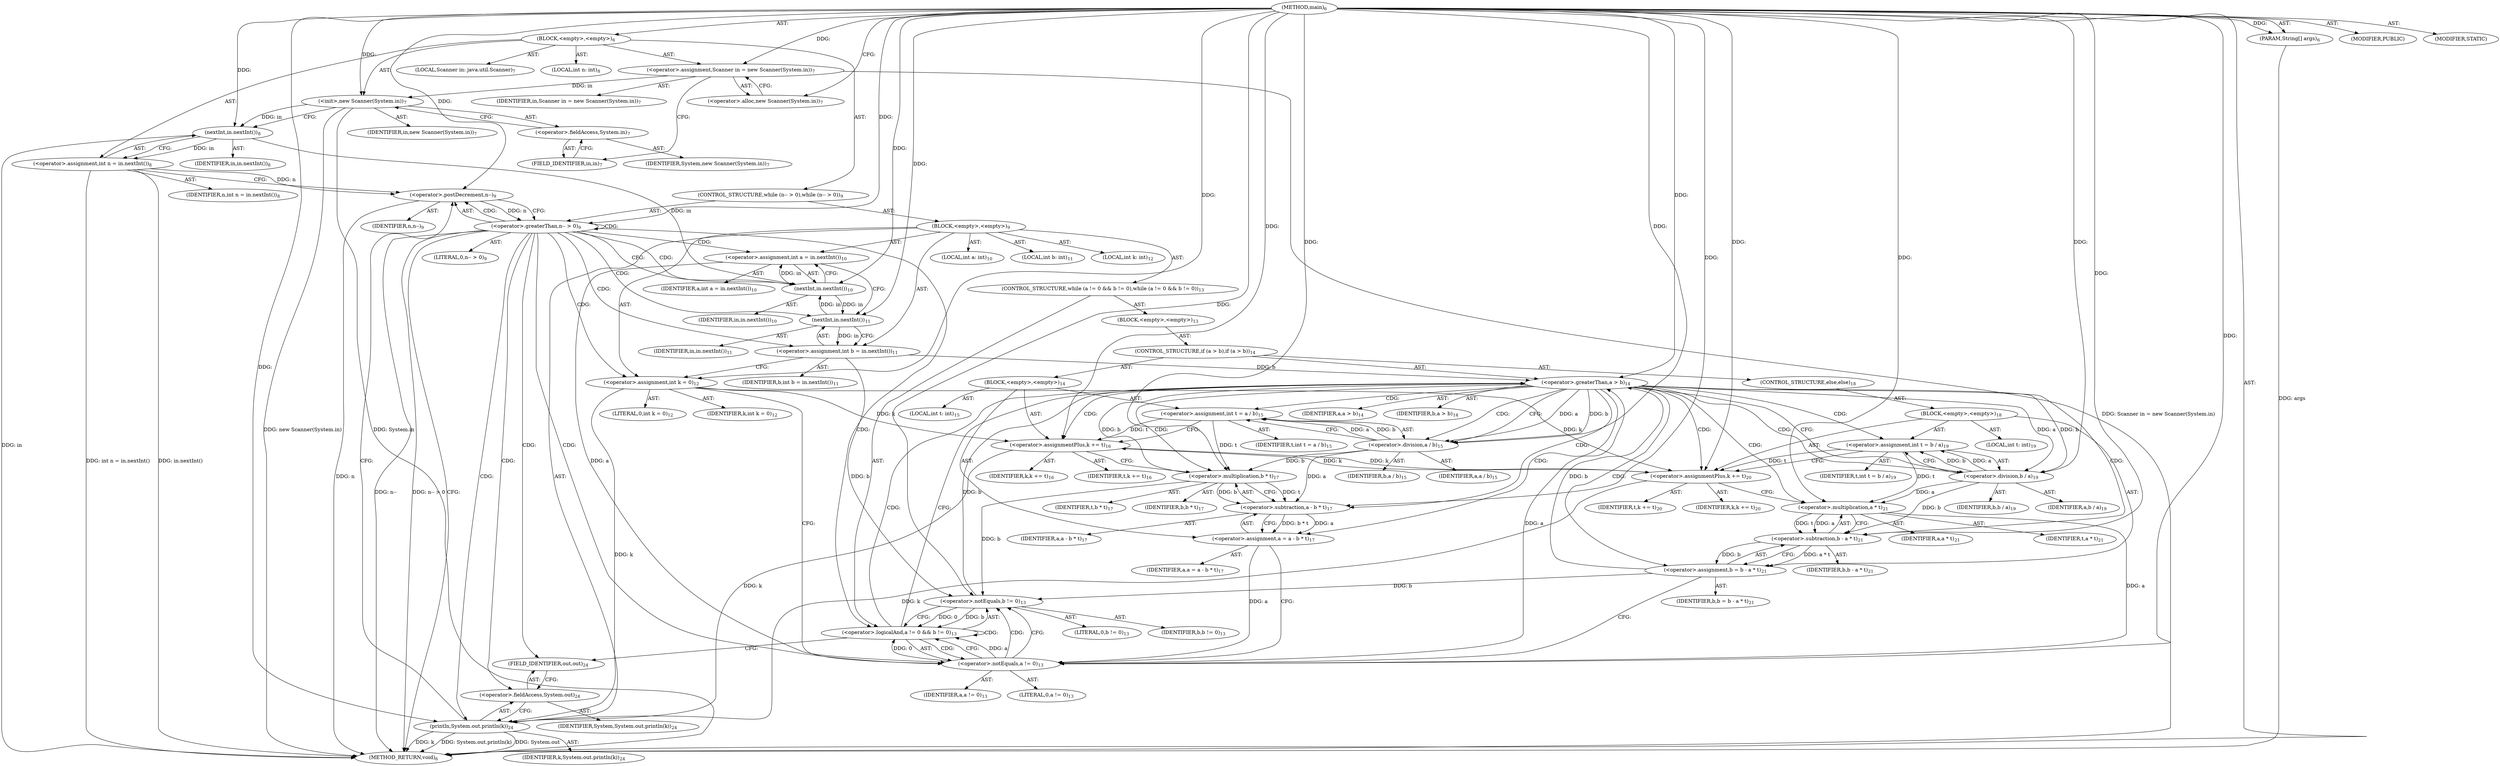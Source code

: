 digraph "main" {  
"19" [label = <(METHOD,main)<SUB>6</SUB>> ]
"20" [label = <(PARAM,String[] args)<SUB>6</SUB>> ]
"21" [label = <(BLOCK,&lt;empty&gt;,&lt;empty&gt;)<SUB>6</SUB>> ]
"4" [label = <(LOCAL,Scanner in: java.util.Scanner)<SUB>7</SUB>> ]
"22" [label = <(&lt;operator&gt;.assignment,Scanner in = new Scanner(System.in))<SUB>7</SUB>> ]
"23" [label = <(IDENTIFIER,in,Scanner in = new Scanner(System.in))<SUB>7</SUB>> ]
"24" [label = <(&lt;operator&gt;.alloc,new Scanner(System.in))<SUB>7</SUB>> ]
"25" [label = <(&lt;init&gt;,new Scanner(System.in))<SUB>7</SUB>> ]
"3" [label = <(IDENTIFIER,in,new Scanner(System.in))<SUB>7</SUB>> ]
"26" [label = <(&lt;operator&gt;.fieldAccess,System.in)<SUB>7</SUB>> ]
"27" [label = <(IDENTIFIER,System,new Scanner(System.in))<SUB>7</SUB>> ]
"28" [label = <(FIELD_IDENTIFIER,in,in)<SUB>7</SUB>> ]
"29" [label = <(LOCAL,int n: int)<SUB>8</SUB>> ]
"30" [label = <(&lt;operator&gt;.assignment,int n = in.nextInt())<SUB>8</SUB>> ]
"31" [label = <(IDENTIFIER,n,int n = in.nextInt())<SUB>8</SUB>> ]
"32" [label = <(nextInt,in.nextInt())<SUB>8</SUB>> ]
"33" [label = <(IDENTIFIER,in,in.nextInt())<SUB>8</SUB>> ]
"34" [label = <(CONTROL_STRUCTURE,while (n-- &gt; 0),while (n-- &gt; 0))<SUB>9</SUB>> ]
"35" [label = <(&lt;operator&gt;.greaterThan,n-- &gt; 0)<SUB>9</SUB>> ]
"36" [label = <(&lt;operator&gt;.postDecrement,n--)<SUB>9</SUB>> ]
"37" [label = <(IDENTIFIER,n,n--)<SUB>9</SUB>> ]
"38" [label = <(LITERAL,0,n-- &gt; 0)<SUB>9</SUB>> ]
"39" [label = <(BLOCK,&lt;empty&gt;,&lt;empty&gt;)<SUB>9</SUB>> ]
"40" [label = <(LOCAL,int a: int)<SUB>10</SUB>> ]
"41" [label = <(&lt;operator&gt;.assignment,int a = in.nextInt())<SUB>10</SUB>> ]
"42" [label = <(IDENTIFIER,a,int a = in.nextInt())<SUB>10</SUB>> ]
"43" [label = <(nextInt,in.nextInt())<SUB>10</SUB>> ]
"44" [label = <(IDENTIFIER,in,in.nextInt())<SUB>10</SUB>> ]
"45" [label = <(LOCAL,int b: int)<SUB>11</SUB>> ]
"46" [label = <(&lt;operator&gt;.assignment,int b = in.nextInt())<SUB>11</SUB>> ]
"47" [label = <(IDENTIFIER,b,int b = in.nextInt())<SUB>11</SUB>> ]
"48" [label = <(nextInt,in.nextInt())<SUB>11</SUB>> ]
"49" [label = <(IDENTIFIER,in,in.nextInt())<SUB>11</SUB>> ]
"50" [label = <(LOCAL,int k: int)<SUB>12</SUB>> ]
"51" [label = <(&lt;operator&gt;.assignment,int k = 0)<SUB>12</SUB>> ]
"52" [label = <(IDENTIFIER,k,int k = 0)<SUB>12</SUB>> ]
"53" [label = <(LITERAL,0,int k = 0)<SUB>12</SUB>> ]
"54" [label = <(CONTROL_STRUCTURE,while (a != 0 &amp;&amp; b != 0),while (a != 0 &amp;&amp; b != 0))<SUB>13</SUB>> ]
"55" [label = <(&lt;operator&gt;.logicalAnd,a != 0 &amp;&amp; b != 0)<SUB>13</SUB>> ]
"56" [label = <(&lt;operator&gt;.notEquals,a != 0)<SUB>13</SUB>> ]
"57" [label = <(IDENTIFIER,a,a != 0)<SUB>13</SUB>> ]
"58" [label = <(LITERAL,0,a != 0)<SUB>13</SUB>> ]
"59" [label = <(&lt;operator&gt;.notEquals,b != 0)<SUB>13</SUB>> ]
"60" [label = <(IDENTIFIER,b,b != 0)<SUB>13</SUB>> ]
"61" [label = <(LITERAL,0,b != 0)<SUB>13</SUB>> ]
"62" [label = <(BLOCK,&lt;empty&gt;,&lt;empty&gt;)<SUB>13</SUB>> ]
"63" [label = <(CONTROL_STRUCTURE,if (a &gt; b),if (a &gt; b))<SUB>14</SUB>> ]
"64" [label = <(&lt;operator&gt;.greaterThan,a &gt; b)<SUB>14</SUB>> ]
"65" [label = <(IDENTIFIER,a,a &gt; b)<SUB>14</SUB>> ]
"66" [label = <(IDENTIFIER,b,a &gt; b)<SUB>14</SUB>> ]
"67" [label = <(BLOCK,&lt;empty&gt;,&lt;empty&gt;)<SUB>14</SUB>> ]
"68" [label = <(LOCAL,int t: int)<SUB>15</SUB>> ]
"69" [label = <(&lt;operator&gt;.assignment,int t = a / b)<SUB>15</SUB>> ]
"70" [label = <(IDENTIFIER,t,int t = a / b)<SUB>15</SUB>> ]
"71" [label = <(&lt;operator&gt;.division,a / b)<SUB>15</SUB>> ]
"72" [label = <(IDENTIFIER,a,a / b)<SUB>15</SUB>> ]
"73" [label = <(IDENTIFIER,b,a / b)<SUB>15</SUB>> ]
"74" [label = <(&lt;operator&gt;.assignmentPlus,k += t)<SUB>16</SUB>> ]
"75" [label = <(IDENTIFIER,k,k += t)<SUB>16</SUB>> ]
"76" [label = <(IDENTIFIER,t,k += t)<SUB>16</SUB>> ]
"77" [label = <(&lt;operator&gt;.assignment,a = a - b * t)<SUB>17</SUB>> ]
"78" [label = <(IDENTIFIER,a,a = a - b * t)<SUB>17</SUB>> ]
"79" [label = <(&lt;operator&gt;.subtraction,a - b * t)<SUB>17</SUB>> ]
"80" [label = <(IDENTIFIER,a,a - b * t)<SUB>17</SUB>> ]
"81" [label = <(&lt;operator&gt;.multiplication,b * t)<SUB>17</SUB>> ]
"82" [label = <(IDENTIFIER,b,b * t)<SUB>17</SUB>> ]
"83" [label = <(IDENTIFIER,t,b * t)<SUB>17</SUB>> ]
"84" [label = <(CONTROL_STRUCTURE,else,else)<SUB>18</SUB>> ]
"85" [label = <(BLOCK,&lt;empty&gt;,&lt;empty&gt;)<SUB>18</SUB>> ]
"86" [label = <(LOCAL,int t: int)<SUB>19</SUB>> ]
"87" [label = <(&lt;operator&gt;.assignment,int t = b / a)<SUB>19</SUB>> ]
"88" [label = <(IDENTIFIER,t,int t = b / a)<SUB>19</SUB>> ]
"89" [label = <(&lt;operator&gt;.division,b / a)<SUB>19</SUB>> ]
"90" [label = <(IDENTIFIER,b,b / a)<SUB>19</SUB>> ]
"91" [label = <(IDENTIFIER,a,b / a)<SUB>19</SUB>> ]
"92" [label = <(&lt;operator&gt;.assignmentPlus,k += t)<SUB>20</SUB>> ]
"93" [label = <(IDENTIFIER,k,k += t)<SUB>20</SUB>> ]
"94" [label = <(IDENTIFIER,t,k += t)<SUB>20</SUB>> ]
"95" [label = <(&lt;operator&gt;.assignment,b = b - a * t)<SUB>21</SUB>> ]
"96" [label = <(IDENTIFIER,b,b = b - a * t)<SUB>21</SUB>> ]
"97" [label = <(&lt;operator&gt;.subtraction,b - a * t)<SUB>21</SUB>> ]
"98" [label = <(IDENTIFIER,b,b - a * t)<SUB>21</SUB>> ]
"99" [label = <(&lt;operator&gt;.multiplication,a * t)<SUB>21</SUB>> ]
"100" [label = <(IDENTIFIER,a,a * t)<SUB>21</SUB>> ]
"101" [label = <(IDENTIFIER,t,a * t)<SUB>21</SUB>> ]
"102" [label = <(println,System.out.println(k))<SUB>24</SUB>> ]
"103" [label = <(&lt;operator&gt;.fieldAccess,System.out)<SUB>24</SUB>> ]
"104" [label = <(IDENTIFIER,System,System.out.println(k))<SUB>24</SUB>> ]
"105" [label = <(FIELD_IDENTIFIER,out,out)<SUB>24</SUB>> ]
"106" [label = <(IDENTIFIER,k,System.out.println(k))<SUB>24</SUB>> ]
"107" [label = <(MODIFIER,PUBLIC)> ]
"108" [label = <(MODIFIER,STATIC)> ]
"109" [label = <(METHOD_RETURN,void)<SUB>6</SUB>> ]
  "19" -> "20"  [ label = "AST: "] 
  "19" -> "21"  [ label = "AST: "] 
  "19" -> "107"  [ label = "AST: "] 
  "19" -> "108"  [ label = "AST: "] 
  "19" -> "109"  [ label = "AST: "] 
  "21" -> "4"  [ label = "AST: "] 
  "21" -> "22"  [ label = "AST: "] 
  "21" -> "25"  [ label = "AST: "] 
  "21" -> "29"  [ label = "AST: "] 
  "21" -> "30"  [ label = "AST: "] 
  "21" -> "34"  [ label = "AST: "] 
  "22" -> "23"  [ label = "AST: "] 
  "22" -> "24"  [ label = "AST: "] 
  "25" -> "3"  [ label = "AST: "] 
  "25" -> "26"  [ label = "AST: "] 
  "26" -> "27"  [ label = "AST: "] 
  "26" -> "28"  [ label = "AST: "] 
  "30" -> "31"  [ label = "AST: "] 
  "30" -> "32"  [ label = "AST: "] 
  "32" -> "33"  [ label = "AST: "] 
  "34" -> "35"  [ label = "AST: "] 
  "34" -> "39"  [ label = "AST: "] 
  "35" -> "36"  [ label = "AST: "] 
  "35" -> "38"  [ label = "AST: "] 
  "36" -> "37"  [ label = "AST: "] 
  "39" -> "40"  [ label = "AST: "] 
  "39" -> "41"  [ label = "AST: "] 
  "39" -> "45"  [ label = "AST: "] 
  "39" -> "46"  [ label = "AST: "] 
  "39" -> "50"  [ label = "AST: "] 
  "39" -> "51"  [ label = "AST: "] 
  "39" -> "54"  [ label = "AST: "] 
  "39" -> "102"  [ label = "AST: "] 
  "41" -> "42"  [ label = "AST: "] 
  "41" -> "43"  [ label = "AST: "] 
  "43" -> "44"  [ label = "AST: "] 
  "46" -> "47"  [ label = "AST: "] 
  "46" -> "48"  [ label = "AST: "] 
  "48" -> "49"  [ label = "AST: "] 
  "51" -> "52"  [ label = "AST: "] 
  "51" -> "53"  [ label = "AST: "] 
  "54" -> "55"  [ label = "AST: "] 
  "54" -> "62"  [ label = "AST: "] 
  "55" -> "56"  [ label = "AST: "] 
  "55" -> "59"  [ label = "AST: "] 
  "56" -> "57"  [ label = "AST: "] 
  "56" -> "58"  [ label = "AST: "] 
  "59" -> "60"  [ label = "AST: "] 
  "59" -> "61"  [ label = "AST: "] 
  "62" -> "63"  [ label = "AST: "] 
  "63" -> "64"  [ label = "AST: "] 
  "63" -> "67"  [ label = "AST: "] 
  "63" -> "84"  [ label = "AST: "] 
  "64" -> "65"  [ label = "AST: "] 
  "64" -> "66"  [ label = "AST: "] 
  "67" -> "68"  [ label = "AST: "] 
  "67" -> "69"  [ label = "AST: "] 
  "67" -> "74"  [ label = "AST: "] 
  "67" -> "77"  [ label = "AST: "] 
  "69" -> "70"  [ label = "AST: "] 
  "69" -> "71"  [ label = "AST: "] 
  "71" -> "72"  [ label = "AST: "] 
  "71" -> "73"  [ label = "AST: "] 
  "74" -> "75"  [ label = "AST: "] 
  "74" -> "76"  [ label = "AST: "] 
  "77" -> "78"  [ label = "AST: "] 
  "77" -> "79"  [ label = "AST: "] 
  "79" -> "80"  [ label = "AST: "] 
  "79" -> "81"  [ label = "AST: "] 
  "81" -> "82"  [ label = "AST: "] 
  "81" -> "83"  [ label = "AST: "] 
  "84" -> "85"  [ label = "AST: "] 
  "85" -> "86"  [ label = "AST: "] 
  "85" -> "87"  [ label = "AST: "] 
  "85" -> "92"  [ label = "AST: "] 
  "85" -> "95"  [ label = "AST: "] 
  "87" -> "88"  [ label = "AST: "] 
  "87" -> "89"  [ label = "AST: "] 
  "89" -> "90"  [ label = "AST: "] 
  "89" -> "91"  [ label = "AST: "] 
  "92" -> "93"  [ label = "AST: "] 
  "92" -> "94"  [ label = "AST: "] 
  "95" -> "96"  [ label = "AST: "] 
  "95" -> "97"  [ label = "AST: "] 
  "97" -> "98"  [ label = "AST: "] 
  "97" -> "99"  [ label = "AST: "] 
  "99" -> "100"  [ label = "AST: "] 
  "99" -> "101"  [ label = "AST: "] 
  "102" -> "103"  [ label = "AST: "] 
  "102" -> "106"  [ label = "AST: "] 
  "103" -> "104"  [ label = "AST: "] 
  "103" -> "105"  [ label = "AST: "] 
  "22" -> "28"  [ label = "CFG: "] 
  "25" -> "32"  [ label = "CFG: "] 
  "30" -> "36"  [ label = "CFG: "] 
  "24" -> "22"  [ label = "CFG: "] 
  "26" -> "25"  [ label = "CFG: "] 
  "32" -> "30"  [ label = "CFG: "] 
  "35" -> "109"  [ label = "CFG: "] 
  "35" -> "43"  [ label = "CFG: "] 
  "28" -> "26"  [ label = "CFG: "] 
  "36" -> "35"  [ label = "CFG: "] 
  "41" -> "48"  [ label = "CFG: "] 
  "46" -> "51"  [ label = "CFG: "] 
  "51" -> "56"  [ label = "CFG: "] 
  "102" -> "36"  [ label = "CFG: "] 
  "43" -> "41"  [ label = "CFG: "] 
  "48" -> "46"  [ label = "CFG: "] 
  "55" -> "64"  [ label = "CFG: "] 
  "55" -> "105"  [ label = "CFG: "] 
  "103" -> "102"  [ label = "CFG: "] 
  "56" -> "55"  [ label = "CFG: "] 
  "56" -> "59"  [ label = "CFG: "] 
  "59" -> "55"  [ label = "CFG: "] 
  "105" -> "103"  [ label = "CFG: "] 
  "64" -> "71"  [ label = "CFG: "] 
  "64" -> "89"  [ label = "CFG: "] 
  "69" -> "74"  [ label = "CFG: "] 
  "74" -> "81"  [ label = "CFG: "] 
  "77" -> "56"  [ label = "CFG: "] 
  "71" -> "69"  [ label = "CFG: "] 
  "79" -> "77"  [ label = "CFG: "] 
  "87" -> "92"  [ label = "CFG: "] 
  "92" -> "99"  [ label = "CFG: "] 
  "95" -> "56"  [ label = "CFG: "] 
  "81" -> "79"  [ label = "CFG: "] 
  "89" -> "87"  [ label = "CFG: "] 
  "97" -> "95"  [ label = "CFG: "] 
  "99" -> "97"  [ label = "CFG: "] 
  "19" -> "24"  [ label = "CFG: "] 
  "20" -> "109"  [ label = "DDG: args"] 
  "22" -> "109"  [ label = "DDG: Scanner in = new Scanner(System.in)"] 
  "25" -> "109"  [ label = "DDG: System.in"] 
  "25" -> "109"  [ label = "DDG: new Scanner(System.in)"] 
  "32" -> "109"  [ label = "DDG: in"] 
  "30" -> "109"  [ label = "DDG: in.nextInt()"] 
  "30" -> "109"  [ label = "DDG: int n = in.nextInt()"] 
  "36" -> "109"  [ label = "DDG: n"] 
  "35" -> "109"  [ label = "DDG: n--"] 
  "35" -> "109"  [ label = "DDG: n-- &gt; 0"] 
  "102" -> "109"  [ label = "DDG: System.out"] 
  "102" -> "109"  [ label = "DDG: k"] 
  "102" -> "109"  [ label = "DDG: System.out.println(k)"] 
  "19" -> "20"  [ label = "DDG: "] 
  "19" -> "22"  [ label = "DDG: "] 
  "32" -> "30"  [ label = "DDG: in"] 
  "22" -> "25"  [ label = "DDG: in"] 
  "19" -> "25"  [ label = "DDG: "] 
  "25" -> "32"  [ label = "DDG: in"] 
  "19" -> "32"  [ label = "DDG: "] 
  "36" -> "35"  [ label = "DDG: n"] 
  "19" -> "35"  [ label = "DDG: "] 
  "43" -> "41"  [ label = "DDG: in"] 
  "48" -> "46"  [ label = "DDG: in"] 
  "19" -> "51"  [ label = "DDG: "] 
  "30" -> "36"  [ label = "DDG: n"] 
  "19" -> "36"  [ label = "DDG: "] 
  "51" -> "102"  [ label = "DDG: k"] 
  "92" -> "102"  [ label = "DDG: k"] 
  "74" -> "102"  [ label = "DDG: k"] 
  "19" -> "102"  [ label = "DDG: "] 
  "32" -> "43"  [ label = "DDG: in"] 
  "48" -> "43"  [ label = "DDG: in"] 
  "19" -> "43"  [ label = "DDG: "] 
  "43" -> "48"  [ label = "DDG: in"] 
  "19" -> "48"  [ label = "DDG: "] 
  "56" -> "55"  [ label = "DDG: a"] 
  "56" -> "55"  [ label = "DDG: 0"] 
  "59" -> "55"  [ label = "DDG: b"] 
  "59" -> "55"  [ label = "DDG: 0"] 
  "41" -> "56"  [ label = "DDG: a"] 
  "99" -> "56"  [ label = "DDG: a"] 
  "77" -> "56"  [ label = "DDG: a"] 
  "19" -> "56"  [ label = "DDG: "] 
  "46" -> "59"  [ label = "DDG: b"] 
  "95" -> "59"  [ label = "DDG: b"] 
  "81" -> "59"  [ label = "DDG: b"] 
  "19" -> "59"  [ label = "DDG: "] 
  "56" -> "64"  [ label = "DDG: a"] 
  "19" -> "64"  [ label = "DDG: "] 
  "46" -> "64"  [ label = "DDG: b"] 
  "59" -> "64"  [ label = "DDG: b"] 
  "95" -> "64"  [ label = "DDG: b"] 
  "81" -> "64"  [ label = "DDG: b"] 
  "71" -> "69"  [ label = "DDG: a"] 
  "71" -> "69"  [ label = "DDG: b"] 
  "69" -> "74"  [ label = "DDG: t"] 
  "19" -> "74"  [ label = "DDG: "] 
  "79" -> "77"  [ label = "DDG: a"] 
  "79" -> "77"  [ label = "DDG: b * t"] 
  "51" -> "74"  [ label = "DDG: k"] 
  "92" -> "74"  [ label = "DDG: k"] 
  "89" -> "87"  [ label = "DDG: b"] 
  "89" -> "87"  [ label = "DDG: a"] 
  "87" -> "92"  [ label = "DDG: t"] 
  "19" -> "92"  [ label = "DDG: "] 
  "97" -> "95"  [ label = "DDG: b"] 
  "97" -> "95"  [ label = "DDG: a * t"] 
  "64" -> "71"  [ label = "DDG: a"] 
  "19" -> "71"  [ label = "DDG: "] 
  "64" -> "71"  [ label = "DDG: b"] 
  "71" -> "79"  [ label = "DDG: a"] 
  "19" -> "79"  [ label = "DDG: "] 
  "81" -> "79"  [ label = "DDG: b"] 
  "81" -> "79"  [ label = "DDG: t"] 
  "51" -> "92"  [ label = "DDG: k"] 
  "74" -> "92"  [ label = "DDG: k"] 
  "71" -> "81"  [ label = "DDG: b"] 
  "19" -> "81"  [ label = "DDG: "] 
  "69" -> "81"  [ label = "DDG: t"] 
  "64" -> "89"  [ label = "DDG: b"] 
  "19" -> "89"  [ label = "DDG: "] 
  "64" -> "89"  [ label = "DDG: a"] 
  "89" -> "97"  [ label = "DDG: b"] 
  "19" -> "97"  [ label = "DDG: "] 
  "99" -> "97"  [ label = "DDG: a"] 
  "99" -> "97"  [ label = "DDG: t"] 
  "89" -> "99"  [ label = "DDG: a"] 
  "19" -> "99"  [ label = "DDG: "] 
  "87" -> "99"  [ label = "DDG: t"] 
  "35" -> "48"  [ label = "CDG: "] 
  "35" -> "51"  [ label = "CDG: "] 
  "35" -> "46"  [ label = "CDG: "] 
  "35" -> "102"  [ label = "CDG: "] 
  "35" -> "103"  [ label = "CDG: "] 
  "35" -> "56"  [ label = "CDG: "] 
  "35" -> "35"  [ label = "CDG: "] 
  "35" -> "43"  [ label = "CDG: "] 
  "35" -> "36"  [ label = "CDG: "] 
  "35" -> "105"  [ label = "CDG: "] 
  "35" -> "41"  [ label = "CDG: "] 
  "35" -> "55"  [ label = "CDG: "] 
  "55" -> "64"  [ label = "CDG: "] 
  "55" -> "56"  [ label = "CDG: "] 
  "55" -> "55"  [ label = "CDG: "] 
  "56" -> "59"  [ label = "CDG: "] 
  "64" -> "77"  [ label = "CDG: "] 
  "64" -> "89"  [ label = "CDG: "] 
  "64" -> "99"  [ label = "CDG: "] 
  "64" -> "81"  [ label = "CDG: "] 
  "64" -> "69"  [ label = "CDG: "] 
  "64" -> "74"  [ label = "CDG: "] 
  "64" -> "95"  [ label = "CDG: "] 
  "64" -> "92"  [ label = "CDG: "] 
  "64" -> "87"  [ label = "CDG: "] 
  "64" -> "97"  [ label = "CDG: "] 
  "64" -> "79"  [ label = "CDG: "] 
  "64" -> "71"  [ label = "CDG: "] 
}
